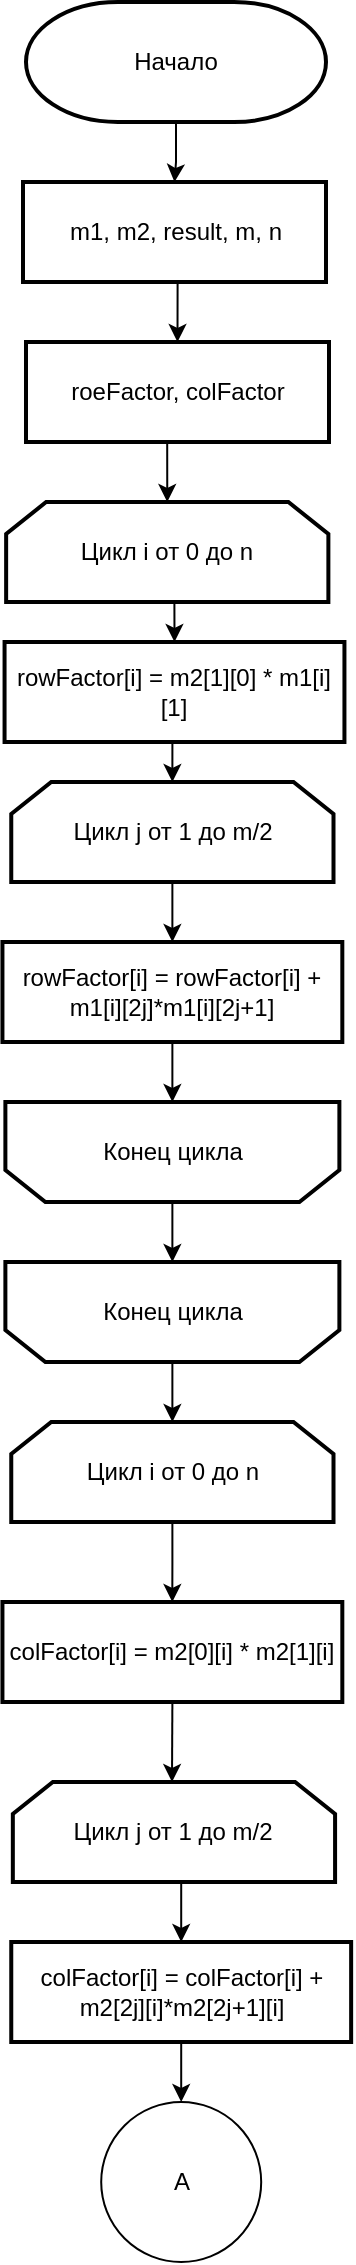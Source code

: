 <mxfile version="19.0.3" type="device" pages="3"><diagram id="zheeZwt1nwNlzKhgzaFv" name="Страница 1"><mxGraphModel dx="2374" dy="1236" grid="1" gridSize="10" guides="1" tooltips="1" connect="1" arrows="1" fold="1" page="1" pageScale="1" pageWidth="827" pageHeight="1169" math="0" shadow="0"><root><mxCell id="0"/><mxCell id="1" parent="0"/><mxCell id="4wkjoKtQ8-lZvtSRn5Pe-1" style="edgeStyle=orthogonalEdgeStyle;rounded=0;orthogonalLoop=1;jettySize=auto;html=1;exitX=0.5;exitY=1;exitDx=0;exitDy=0;exitPerimeter=0;" edge="1" parent="1" source="4wkjoKtQ8-lZvtSRn5Pe-2" target="4wkjoKtQ8-lZvtSRn5Pe-4"><mxGeometry relative="1" as="geometry"/></mxCell><mxCell id="4wkjoKtQ8-lZvtSRn5Pe-2" value="Начало" style="strokeWidth=2;html=1;shape=mxgraph.flowchart.terminator;whiteSpace=wrap;" vertex="1" parent="1"><mxGeometry x="338" y="20" width="150" height="60" as="geometry"/></mxCell><mxCell id="4wkjoKtQ8-lZvtSRn5Pe-3" style="edgeStyle=orthogonalEdgeStyle;rounded=0;orthogonalLoop=1;jettySize=auto;html=1;exitX=0.5;exitY=1;exitDx=0;exitDy=0;entryX=0.5;entryY=0;entryDx=0;entryDy=0;" edge="1" parent="1" source="4wkjoKtQ8-lZvtSRn5Pe-4" target="4wkjoKtQ8-lZvtSRn5Pe-11"><mxGeometry relative="1" as="geometry"/></mxCell><mxCell id="4wkjoKtQ8-lZvtSRn5Pe-4" value="m1, m2, result, m, n" style="rounded=0;whiteSpace=wrap;html=1;absoluteArcSize=1;arcSize=14;strokeWidth=2;" vertex="1" parent="1"><mxGeometry x="336.5" y="110" width="151.5" height="50" as="geometry"/></mxCell><mxCell id="btbq8XROZDoImofUk4hN-1" style="edgeStyle=orthogonalEdgeStyle;rounded=0;orthogonalLoop=1;jettySize=auto;html=1;exitX=0.5;exitY=1;exitDx=0;exitDy=0;entryX=0.5;entryY=0;entryDx=0;entryDy=0;" edge="1" parent="1" source="4wkjoKtQ8-lZvtSRn5Pe-6" target="4gctD1c71CHKn-e-Gf9S-1"><mxGeometry relative="1" as="geometry"/></mxCell><mxCell id="4wkjoKtQ8-lZvtSRn5Pe-6" value="Цикл i от 0 до n" style="shape=loopLimit;whiteSpace=wrap;html=1;strokeWidth=2;direction=east;" vertex="1" parent="1"><mxGeometry x="328.07" y="270" width="161.12" height="50" as="geometry"/></mxCell><mxCell id="4wkjoKtQ8-lZvtSRn5Pe-7" style="edgeStyle=orthogonalEdgeStyle;rounded=0;orthogonalLoop=1;jettySize=auto;html=1;exitX=0.5;exitY=0;exitDx=0;exitDy=0;entryX=0.5;entryY=1;entryDx=0;entryDy=0;" edge="1" parent="1" source="4wkjoKtQ8-lZvtSRn5Pe-8" target="4wkjoKtQ8-lZvtSRn5Pe-17"><mxGeometry relative="1" as="geometry"/></mxCell><mxCell id="4wkjoKtQ8-lZvtSRn5Pe-8" value="Конец цикла" style="shape=loopLimit;whiteSpace=wrap;html=1;strokeWidth=2;direction=west;" vertex="1" parent="1"><mxGeometry x="327.69" y="570" width="167" height="50" as="geometry"/></mxCell><mxCell id="4wkjoKtQ8-lZvtSRn5Pe-9" value="A" style="ellipse;whiteSpace=wrap;html=1;aspect=fixed;" vertex="1" parent="1"><mxGeometry x="375.6" y="1070" width="80" height="80" as="geometry"/></mxCell><mxCell id="4wkjoKtQ8-lZvtSRn5Pe-10" style="edgeStyle=orthogonalEdgeStyle;rounded=0;orthogonalLoop=1;jettySize=auto;html=1;exitX=0.5;exitY=1;exitDx=0;exitDy=0;entryX=0.5;entryY=0;entryDx=0;entryDy=0;" edge="1" parent="1" source="4wkjoKtQ8-lZvtSRn5Pe-11" target="4wkjoKtQ8-lZvtSRn5Pe-6"><mxGeometry relative="1" as="geometry"/></mxCell><mxCell id="4wkjoKtQ8-lZvtSRn5Pe-11" value="roeFactor, colFactor" style="rounded=0;whiteSpace=wrap;html=1;absoluteArcSize=1;arcSize=14;strokeWidth=2;" vertex="1" parent="1"><mxGeometry x="338" y="190" width="151.5" height="50" as="geometry"/></mxCell><mxCell id="4wkjoKtQ8-lZvtSRn5Pe-12" style="edgeStyle=orthogonalEdgeStyle;rounded=0;orthogonalLoop=1;jettySize=auto;html=1;exitX=0.5;exitY=1;exitDx=0;exitDy=0;entryX=0.5;entryY=0;entryDx=0;entryDy=0;" edge="1" parent="1" source="4wkjoKtQ8-lZvtSRn5Pe-13" target="4wkjoKtQ8-lZvtSRn5Pe-15"><mxGeometry relative="1" as="geometry"/></mxCell><mxCell id="4wkjoKtQ8-lZvtSRn5Pe-13" value="Цикл j от 1 до m/2" style="shape=loopLimit;whiteSpace=wrap;html=1;strokeWidth=2;direction=east;" vertex="1" parent="1"><mxGeometry x="330.63" y="410" width="161.12" height="50" as="geometry"/></mxCell><mxCell id="4wkjoKtQ8-lZvtSRn5Pe-14" style="edgeStyle=orthogonalEdgeStyle;rounded=0;orthogonalLoop=1;jettySize=auto;html=1;exitX=0.5;exitY=1;exitDx=0;exitDy=0;entryX=0.5;entryY=1;entryDx=0;entryDy=0;" edge="1" parent="1" source="4wkjoKtQ8-lZvtSRn5Pe-15" target="4wkjoKtQ8-lZvtSRn5Pe-8"><mxGeometry relative="1" as="geometry"/></mxCell><mxCell id="4wkjoKtQ8-lZvtSRn5Pe-15" value="rowFactor[i] = rowFactor[i] + m1[i][2j]*m1[i][2j+1]" style="rounded=0;whiteSpace=wrap;html=1;absoluteArcSize=1;arcSize=14;strokeWidth=2;" vertex="1" parent="1"><mxGeometry x="326.22" y="490" width="169.94" height="50" as="geometry"/></mxCell><mxCell id="4wkjoKtQ8-lZvtSRn5Pe-16" style="edgeStyle=orthogonalEdgeStyle;rounded=0;orthogonalLoop=1;jettySize=auto;html=1;exitX=0.5;exitY=0;exitDx=0;exitDy=0;entryX=0.5;entryY=0;entryDx=0;entryDy=0;" edge="1" parent="1" source="4wkjoKtQ8-lZvtSRn5Pe-17" target="4wkjoKtQ8-lZvtSRn5Pe-19"><mxGeometry relative="1" as="geometry"/></mxCell><mxCell id="4wkjoKtQ8-lZvtSRn5Pe-17" value="Конец цикла" style="shape=loopLimit;whiteSpace=wrap;html=1;strokeWidth=2;direction=west;" vertex="1" parent="1"><mxGeometry x="327.69" y="650" width="167" height="50" as="geometry"/></mxCell><mxCell id="btbq8XROZDoImofUk4hN-3" style="edgeStyle=orthogonalEdgeStyle;rounded=0;orthogonalLoop=1;jettySize=auto;html=1;exitX=0.5;exitY=1;exitDx=0;exitDy=0;" edge="1" parent="1" source="4wkjoKtQ8-lZvtSRn5Pe-19" target="4gctD1c71CHKn-e-Gf9S-2"><mxGeometry relative="1" as="geometry"/></mxCell><mxCell id="4wkjoKtQ8-lZvtSRn5Pe-19" value="Цикл i от 0 до n" style="shape=loopLimit;whiteSpace=wrap;html=1;strokeWidth=2;direction=east;" vertex="1" parent="1"><mxGeometry x="330.63" y="730" width="161.12" height="50" as="geometry"/></mxCell><mxCell id="4wkjoKtQ8-lZvtSRn5Pe-22" style="edgeStyle=orthogonalEdgeStyle;rounded=0;orthogonalLoop=1;jettySize=auto;html=1;exitX=0.5;exitY=1;exitDx=0;exitDy=0;entryX=0.5;entryY=0;entryDx=0;entryDy=0;" edge="1" parent="1" source="4wkjoKtQ8-lZvtSRn5Pe-23" target="4wkjoKtQ8-lZvtSRn5Pe-25"><mxGeometry relative="1" as="geometry"/></mxCell><mxCell id="4wkjoKtQ8-lZvtSRn5Pe-23" value="Цикл j от 1 до m/2" style="shape=loopLimit;whiteSpace=wrap;html=1;strokeWidth=2;direction=east;" vertex="1" parent="1"><mxGeometry x="331.42" y="910" width="161.12" height="50" as="geometry"/></mxCell><mxCell id="btbq8XROZDoImofUk4hN-5" style="edgeStyle=elbowEdgeStyle;rounded=0;orthogonalLoop=1;jettySize=auto;html=1;exitX=0.5;exitY=1;exitDx=0;exitDy=0;entryX=0.5;entryY=0;entryDx=0;entryDy=0;elbow=vertical;" edge="1" parent="1" source="4wkjoKtQ8-lZvtSRn5Pe-25" target="4wkjoKtQ8-lZvtSRn5Pe-9"><mxGeometry relative="1" as="geometry"/></mxCell><mxCell id="4wkjoKtQ8-lZvtSRn5Pe-25" value="colFactor[i] = colFactor[i] + m2[2j][i]*m2[2j+1][i]" style="rounded=0;whiteSpace=wrap;html=1;absoluteArcSize=1;arcSize=14;strokeWidth=2;" vertex="1" parent="1"><mxGeometry x="330.63" y="990" width="169.94" height="50" as="geometry"/></mxCell><mxCell id="btbq8XROZDoImofUk4hN-2" style="edgeStyle=orthogonalEdgeStyle;rounded=0;orthogonalLoop=1;jettySize=auto;html=1;exitX=0.5;exitY=1;exitDx=0;exitDy=0;entryX=0.5;entryY=0;entryDx=0;entryDy=0;" edge="1" parent="1" source="4gctD1c71CHKn-e-Gf9S-1" target="4wkjoKtQ8-lZvtSRn5Pe-13"><mxGeometry relative="1" as="geometry"/></mxCell><mxCell id="4gctD1c71CHKn-e-Gf9S-1" value="&lt;span style=&quot;&quot;&gt;rowFactor[i] = m2[1][0] * m1[i][1]&lt;/span&gt;" style="rounded=0;whiteSpace=wrap;html=1;absoluteArcSize=1;arcSize=14;strokeWidth=2;" vertex="1" parent="1"><mxGeometry x="327.28" y="340" width="169.94" height="50" as="geometry"/></mxCell><mxCell id="btbq8XROZDoImofUk4hN-4" style="rounded=0;orthogonalLoop=1;jettySize=auto;html=1;exitX=0.5;exitY=1;exitDx=0;exitDy=0;edgeStyle=elbowEdgeStyle;" edge="1" parent="1" source="4gctD1c71CHKn-e-Gf9S-2" target="4wkjoKtQ8-lZvtSRn5Pe-23"><mxGeometry relative="1" as="geometry"/></mxCell><mxCell id="4gctD1c71CHKn-e-Gf9S-2" value="colFactor[i] = m2[0][i] * m2[1][i]" style="rounded=0;whiteSpace=wrap;html=1;absoluteArcSize=1;arcSize=14;strokeWidth=2;" vertex="1" parent="1"><mxGeometry x="326.22" y="820" width="169.94" height="50" as="geometry"/></mxCell></root></mxGraphModel></diagram><diagram id="zmCtyKVwtZoREClF9wAi" name="Страница 3"><mxGraphModel dx="1673" dy="1018" grid="1" gridSize="10" guides="1" tooltips="1" connect="1" arrows="1" fold="1" page="1" pageScale="1" pageWidth="827" pageHeight="1169" math="0" shadow="0"><root><mxCell id="0"/><mxCell id="1" parent="0"/><mxCell id="V5vvnWd3EKmwrF7M3Rfk-1" style="edgeStyle=orthogonalEdgeStyle;rounded=0;orthogonalLoop=1;jettySize=auto;html=1;exitX=1;exitY=0.5;exitDx=0;exitDy=0;exitPerimeter=0;entryX=0.5;entryY=0;entryDx=0;entryDy=0;" edge="1" parent="1" source="V5vvnWd3EKmwrF7M3Rfk-3" target="V5vvnWd3EKmwrF7M3Rfk-26"><mxGeometry relative="1" as="geometry"><mxPoint x="551.629" y="1050" as="targetPoint"/></mxGeometry></mxCell><mxCell id="mI1xzVPbKGEy-R2xqPqC-3" style="edgeStyle=elbowEdgeStyle;rounded=0;orthogonalLoop=1;jettySize=auto;html=1;exitX=0;exitY=0.5;exitDx=0;exitDy=0;exitPerimeter=0;entryX=0.5;entryY=0;entryDx=0;entryDy=0;" edge="1" parent="1" source="V5vvnWd3EKmwrF7M3Rfk-3" target="V5vvnWd3EKmwrF7M3Rfk-28"><mxGeometry relative="1" as="geometry"><Array as="points"><mxPoint x="260" y="1020"/></Array></mxGeometry></mxCell><mxCell id="V5vvnWd3EKmwrF7M3Rfk-3" value="m%2 != 0" style="strokeWidth=2;html=1;shape=mxgraph.flowchart.decision;whiteSpace=wrap;" vertex="1" parent="1"><mxGeometry x="341.1" y="940" width="147.75" height="70" as="geometry"/></mxCell><mxCell id="mI1xzVPbKGEy-R2xqPqC-2" style="edgeStyle=elbowEdgeStyle;rounded=0;orthogonalLoop=1;jettySize=auto;html=1;entryX=0.5;entryY=1;entryDx=0;entryDy=0;" edge="1" parent="1" source="V5vvnWd3EKmwrF7M3Rfk-5" target="s_xd9mmPEK8RSLzzaoTH-2"><mxGeometry relative="1" as="geometry"/></mxCell><mxCell id="V5vvnWd3EKmwrF7M3Rfk-5" value="A" style="ellipse;whiteSpace=wrap;html=1;aspect=fixed;" vertex="1" parent="1"><mxGeometry x="373.87" y="10" width="80" height="80" as="geometry"/></mxCell><mxCell id="V5vvnWd3EKmwrF7M3Rfk-6" style="edgeStyle=orthogonalEdgeStyle;rounded=0;orthogonalLoop=1;jettySize=auto;html=1;exitX=0.5;exitY=1;exitDx=0;exitDy=0;entryX=0.5;entryY=0;entryDx=0;entryDy=0;" edge="1" parent="1" source="V5vvnWd3EKmwrF7M3Rfk-7" target="V5vvnWd3EKmwrF7M3Rfk-9"><mxGeometry relative="1" as="geometry"/></mxCell><mxCell id="V5vvnWd3EKmwrF7M3Rfk-7" value="Цикл i от 0 до n" style="shape=loopLimit;whiteSpace=wrap;html=1;strokeWidth=2;direction=east;" vertex="1" parent="1"><mxGeometry x="334.1" y="280" width="161.12" height="50" as="geometry"/></mxCell><mxCell id="V5vvnWd3EKmwrF7M3Rfk-8" style="edgeStyle=orthogonalEdgeStyle;rounded=0;orthogonalLoop=1;jettySize=auto;html=1;exitX=0.5;exitY=1;exitDx=0;exitDy=0;entryX=0.5;entryY=0;entryDx=0;entryDy=0;" edge="1" parent="1" source="V5vvnWd3EKmwrF7M3Rfk-9"><mxGeometry relative="1" as="geometry"><mxPoint x="414.66" y="440" as="targetPoint"/></mxGeometry></mxCell><mxCell id="V5vvnWd3EKmwrF7M3Rfk-9" value="Цикл j от 0 до m" style="shape=loopLimit;whiteSpace=wrap;html=1;strokeWidth=2;direction=east;" vertex="1" parent="1"><mxGeometry x="334.1" y="360" width="161.12" height="50" as="geometry"/></mxCell><mxCell id="V5vvnWd3EKmwrF7M3Rfk-10" style="edgeStyle=orthogonalEdgeStyle;rounded=0;orthogonalLoop=1;jettySize=auto;html=1;exitX=0.5;exitY=1;exitDx=0;exitDy=0;entryX=0.5;entryY=0;entryDx=0;entryDy=0;" edge="1" parent="1" source="V5vvnWd3EKmwrF7M3Rfk-11" target="V5vvnWd3EKmwrF7M3Rfk-13"><mxGeometry relative="1" as="geometry"/></mxCell><mxCell id="V5vvnWd3EKmwrF7M3Rfk-11" value="result[i][j]=-(rowFactor[i]+colFactror[j])" style="rounded=0;whiteSpace=wrap;html=1;absoluteArcSize=1;arcSize=14;strokeWidth=2;" vertex="1" parent="1"><mxGeometry x="330.0" y="440" width="169.94" height="50" as="geometry"/></mxCell><mxCell id="V5vvnWd3EKmwrF7M3Rfk-12" style="edgeStyle=orthogonalEdgeStyle;rounded=0;orthogonalLoop=1;jettySize=auto;html=1;exitX=0.5;exitY=1;exitDx=0;exitDy=0;entryX=0.5;entryY=0;entryDx=0;entryDy=0;" edge="1" parent="1" source="V5vvnWd3EKmwrF7M3Rfk-13" target="V5vvnWd3EKmwrF7M3Rfk-15"><mxGeometry relative="1" as="geometry"/></mxCell><mxCell id="V5vvnWd3EKmwrF7M3Rfk-13" value="Цикл j от 0 до m/2" style="shape=loopLimit;whiteSpace=wrap;html=1;strokeWidth=2;direction=east;" vertex="1" parent="1"><mxGeometry x="334.1" y="520" width="161.12" height="50" as="geometry"/></mxCell><mxCell id="V5vvnWd3EKmwrF7M3Rfk-14" style="edgeStyle=orthogonalEdgeStyle;rounded=0;orthogonalLoop=1;jettySize=auto;html=1;exitX=0.5;exitY=1;exitDx=0;exitDy=0;entryX=0.5;entryY=1;entryDx=0;entryDy=0;" edge="1" parent="1" source="V5vvnWd3EKmwrF7M3Rfk-15" target="V5vvnWd3EKmwrF7M3Rfk-21"><mxGeometry relative="1" as="geometry"/></mxCell><mxCell id="V5vvnWd3EKmwrF7M3Rfk-15" value="result[i][j]=result[i][j]+(m1[i][2k]+m2[2k+1][j])*(m2[i][2k]+m1[2k+1][j])" style="rounded=0;whiteSpace=wrap;html=1;absoluteArcSize=1;arcSize=14;strokeWidth=2;" vertex="1" parent="1"><mxGeometry x="330.1" y="610" width="169.94" height="50" as="geometry"/></mxCell><mxCell id="V5vvnWd3EKmwrF7M3Rfk-16" style="edgeStyle=orthogonalEdgeStyle;rounded=0;orthogonalLoop=1;jettySize=auto;html=1;exitX=0.5;exitY=0;exitDx=0;exitDy=0;entryX=0.5;entryY=0;entryDx=0;entryDy=0;entryPerimeter=0;" edge="1" parent="1" source="V5vvnWd3EKmwrF7M3Rfk-17" target="V5vvnWd3EKmwrF7M3Rfk-3"><mxGeometry relative="1" as="geometry"/></mxCell><mxCell id="V5vvnWd3EKmwrF7M3Rfk-17" value="Конец цикла" style="shape=loopLimit;whiteSpace=wrap;html=1;strokeWidth=2;direction=west;" vertex="1" parent="1"><mxGeometry x="331.16" y="850" width="167" height="50" as="geometry"/></mxCell><mxCell id="V5vvnWd3EKmwrF7M3Rfk-18" style="edgeStyle=orthogonalEdgeStyle;rounded=0;orthogonalLoop=1;jettySize=auto;html=1;exitX=0.5;exitY=0;exitDx=0;exitDy=0;entryX=0.5;entryY=1;entryDx=0;entryDy=0;" edge="1" parent="1" source="V5vvnWd3EKmwrF7M3Rfk-19" target="V5vvnWd3EKmwrF7M3Rfk-17"><mxGeometry relative="1" as="geometry"/></mxCell><mxCell id="V5vvnWd3EKmwrF7M3Rfk-19" value="Конец цикла" style="shape=loopLimit;whiteSpace=wrap;html=1;strokeWidth=2;direction=west;" vertex="1" parent="1"><mxGeometry x="331.16" y="770" width="167" height="50" as="geometry"/></mxCell><mxCell id="V5vvnWd3EKmwrF7M3Rfk-20" style="edgeStyle=orthogonalEdgeStyle;rounded=0;orthogonalLoop=1;jettySize=auto;html=1;exitX=0.5;exitY=0;exitDx=0;exitDy=0;entryX=0.5;entryY=1;entryDx=0;entryDy=0;" edge="1" parent="1" source="V5vvnWd3EKmwrF7M3Rfk-21" target="V5vvnWd3EKmwrF7M3Rfk-19"><mxGeometry relative="1" as="geometry"/></mxCell><mxCell id="V5vvnWd3EKmwrF7M3Rfk-21" value="Конец цикла" style="shape=loopLimit;whiteSpace=wrap;html=1;strokeWidth=2;direction=west;" vertex="1" parent="1"><mxGeometry x="331.16" y="695" width="167" height="50" as="geometry"/></mxCell><mxCell id="V5vvnWd3EKmwrF7M3Rfk-26" value="Г" style="ellipse;whiteSpace=wrap;html=1;aspect=fixed;" vertex="1" parent="1"><mxGeometry x="510.56" y="1070" width="80" height="80" as="geometry"/></mxCell><mxCell id="V5vvnWd3EKmwrF7M3Rfk-27" value="Да" style="text;html=1;align=center;verticalAlign=middle;resizable=0;points=[];autosize=1;strokeColor=none;fillColor=none;" vertex="1" parent="1"><mxGeometry x="496.1" y="950" width="30" height="20" as="geometry"/></mxCell><mxCell id="V5vvnWd3EKmwrF7M3Rfk-28" value="В" style="ellipse;whiteSpace=wrap;html=1;aspect=fixed;" vertex="1" parent="1"><mxGeometry x="220.0" y="1070" width="80" height="80" as="geometry"/></mxCell><mxCell id="s_xd9mmPEK8RSLzzaoTH-1" style="edgeStyle=elbowEdgeStyle;rounded=0;orthogonalLoop=1;jettySize=auto;html=1;exitX=0.5;exitY=0;exitDx=0;exitDy=0;" edge="1" parent="1" source="s_xd9mmPEK8RSLzzaoTH-2" target="s_xd9mmPEK8RSLzzaoTH-3"><mxGeometry relative="1" as="geometry"/></mxCell><mxCell id="s_xd9mmPEK8RSLzzaoTH-2" value="Конец цикла" style="shape=loopLimit;whiteSpace=wrap;html=1;strokeWidth=2;direction=west;" vertex="1" parent="1"><mxGeometry x="330.68" y="120" width="167" height="50" as="geometry"/></mxCell><mxCell id="mI1xzVPbKGEy-R2xqPqC-1" style="edgeStyle=elbowEdgeStyle;rounded=0;orthogonalLoop=1;jettySize=auto;elbow=vertical;html=1;exitX=0.5;exitY=0;exitDx=0;exitDy=0;" edge="1" parent="1" source="s_xd9mmPEK8RSLzzaoTH-3" target="V5vvnWd3EKmwrF7M3Rfk-7"><mxGeometry relative="1" as="geometry"/></mxCell><mxCell id="s_xd9mmPEK8RSLzzaoTH-3" value="Конец цикла" style="shape=loopLimit;whiteSpace=wrap;html=1;strokeWidth=2;direction=west;" vertex="1" parent="1"><mxGeometry x="331.47" y="200" width="167" height="50" as="geometry"/></mxCell></root></mxGraphModel></diagram><diagram id="xf-_DVAGcPEaVvvQzNFi" name="Страница 4"><mxGraphModel dx="1422" dy="865" grid="1" gridSize="10" guides="1" tooltips="1" connect="1" arrows="1" fold="1" page="1" pageScale="1" pageWidth="827" pageHeight="1169" math="0" shadow="0"><root><mxCell id="0"/><mxCell id="1" parent="0"/><mxCell id="j0r8S_xgWj6QtkNTwwLG-2" style="edgeStyle=elbowEdgeStyle;rounded=0;orthogonalLoop=1;jettySize=auto;html=1;exitX=0.5;exitY=1;exitDx=0;exitDy=0;entryX=0.5;entryY=0;entryDx=0;entryDy=0;" edge="1" parent="1" source="LV19jSdfCWp-u2lUxle_-2" target="C4oTAzp_NDOakQjrvGv2-2"><mxGeometry relative="1" as="geometry"/></mxCell><mxCell id="LV19jSdfCWp-u2lUxle_-2" value="Г" style="ellipse;whiteSpace=wrap;html=1;aspect=fixed;" vertex="1" parent="1"><mxGeometry x="518.56" y="30" width="80" height="80" as="geometry"/></mxCell><mxCell id="LV19jSdfCWp-u2lUxle_-3" style="edgeStyle=orthogonalEdgeStyle;rounded=0;orthogonalLoop=1;jettySize=auto;html=1;exitX=0.5;exitY=1;exitDx=0;exitDy=0;entryX=0.5;entryY=0;entryDx=0;entryDy=0;entryPerimeter=0;" edge="1" parent="1" source="LV19jSdfCWp-u2lUxle_-4" target="LV19jSdfCWp-u2lUxle_-12"><mxGeometry relative="1" as="geometry"><Array as="points"><mxPoint x="268" y="420"/><mxPoint x="414" y="420"/></Array></mxGeometry></mxCell><mxCell id="LV19jSdfCWp-u2lUxle_-4" value="В" style="ellipse;whiteSpace=wrap;html=1;aspect=fixed;" vertex="1" parent="1"><mxGeometry x="228.0" y="30" width="80" height="80" as="geometry"/></mxCell><mxCell id="LV19jSdfCWp-u2lUxle_-5" style="edgeStyle=orthogonalEdgeStyle;rounded=0;orthogonalLoop=1;jettySize=auto;html=1;exitX=0.5;exitY=1;exitDx=0;exitDy=0;entryX=0.5;entryY=1;entryDx=0;entryDy=0;" edge="1" parent="1" source="LV19jSdfCWp-u2lUxle_-6" target="LV19jSdfCWp-u2lUxle_-10"><mxGeometry relative="1" as="geometry"/></mxCell><mxCell id="LV19jSdfCWp-u2lUxle_-6" value="result[i][j] = result[i][j] + m1[i][m-1]*m2[m-1][j]" style="rounded=0;whiteSpace=wrap;html=1;absoluteArcSize=1;arcSize=14;strokeWidth=2;" vertex="1" parent="1"><mxGeometry x="473.59" y="280" width="169.94" height="50" as="geometry"/></mxCell><mxCell id="LV19jSdfCWp-u2lUxle_-7" style="edgeStyle=orthogonalEdgeStyle;rounded=0;orthogonalLoop=1;jettySize=auto;html=1;exitX=0.5;exitY=0;exitDx=0;exitDy=0;entryX=0.5;entryY=0;entryDx=0;entryDy=0;entryPerimeter=0;" edge="1" parent="1" source="LV19jSdfCWp-u2lUxle_-8" target="LV19jSdfCWp-u2lUxle_-12"><mxGeometry relative="1" as="geometry"><mxPoint x="470" y="540.0" as="targetPoint"/><Array as="points"><mxPoint x="558" y="530"/><mxPoint x="414" y="530"/></Array></mxGeometry></mxCell><mxCell id="LV19jSdfCWp-u2lUxle_-8" value="Конец цикла" style="shape=loopLimit;whiteSpace=wrap;html=1;strokeWidth=2;direction=west;" vertex="1" parent="1"><mxGeometry x="474.65" y="440" width="167" height="50" as="geometry"/></mxCell><mxCell id="LV19jSdfCWp-u2lUxle_-9" style="edgeStyle=orthogonalEdgeStyle;rounded=0;orthogonalLoop=1;jettySize=auto;html=1;exitX=0.5;exitY=0;exitDx=0;exitDy=0;entryX=0.5;entryY=1;entryDx=0;entryDy=0;" edge="1" parent="1" source="LV19jSdfCWp-u2lUxle_-10" target="LV19jSdfCWp-u2lUxle_-8"><mxGeometry relative="1" as="geometry"/></mxCell><mxCell id="LV19jSdfCWp-u2lUxle_-10" value="Конец цикла" style="shape=loopLimit;whiteSpace=wrap;html=1;strokeWidth=2;direction=west;" vertex="1" parent="1"><mxGeometry x="474.65" y="365" width="167" height="50" as="geometry"/></mxCell><mxCell id="LV19jSdfCWp-u2lUxle_-11" style="edgeStyle=orthogonalEdgeStyle;rounded=0;orthogonalLoop=1;jettySize=auto;html=1;exitX=1;exitY=0.5;exitDx=0;exitDy=0;exitPerimeter=0;entryX=0;entryY=0.5;entryDx=0;entryDy=0;entryPerimeter=0;endArrow=none;endFill=0;dashed=1;" edge="1" parent="1" source="LV19jSdfCWp-u2lUxle_-12" target="LV19jSdfCWp-u2lUxle_-13"><mxGeometry relative="1" as="geometry"/></mxCell><mxCell id="LV19jSdfCWp-u2lUxle_-12" value="Конец" style="strokeWidth=2;html=1;shape=mxgraph.flowchart.terminator;whiteSpace=wrap;" vertex="1" parent="1"><mxGeometry x="339" y="560" width="150" height="60" as="geometry"/></mxCell><mxCell id="LV19jSdfCWp-u2lUxle_-13" value="Возврат result" style="strokeWidth=2;html=1;shape=mxgraph.flowchart.annotation_1;align=left;pointerEvents=1;" vertex="1" parent="1"><mxGeometry x="533" y="540" width="50" height="100" as="geometry"/></mxCell><mxCell id="C4oTAzp_NDOakQjrvGv2-1" style="edgeStyle=orthogonalEdgeStyle;rounded=0;orthogonalLoop=1;jettySize=auto;html=1;exitX=0.5;exitY=1;exitDx=0;exitDy=0;entryX=0.5;entryY=0;entryDx=0;entryDy=0;" edge="1" parent="1" source="C4oTAzp_NDOakQjrvGv2-2" target="C4oTAzp_NDOakQjrvGv2-3"><mxGeometry relative="1" as="geometry"/></mxCell><mxCell id="C4oTAzp_NDOakQjrvGv2-2" value="Цикл i от 0 до n" style="shape=loopLimit;whiteSpace=wrap;html=1;strokeWidth=2;direction=east;" vertex="1" parent="1"><mxGeometry x="477.44" y="130" width="161.12" height="50" as="geometry"/></mxCell><mxCell id="j0r8S_xgWj6QtkNTwwLG-1" style="edgeStyle=orthogonalEdgeStyle;rounded=0;orthogonalLoop=1;jettySize=auto;html=1;exitX=0.5;exitY=1;exitDx=0;exitDy=0;entryX=0.5;entryY=0;entryDx=0;entryDy=0;" edge="1" parent="1" source="C4oTAzp_NDOakQjrvGv2-3" target="LV19jSdfCWp-u2lUxle_-6"><mxGeometry relative="1" as="geometry"/></mxCell><mxCell id="C4oTAzp_NDOakQjrvGv2-3" value="Цикл j от 0 до m" style="shape=loopLimit;whiteSpace=wrap;html=1;strokeWidth=2;direction=east;" vertex="1" parent="1"><mxGeometry x="477.44" y="210" width="161.12" height="50" as="geometry"/></mxCell></root></mxGraphModel></diagram></mxfile>